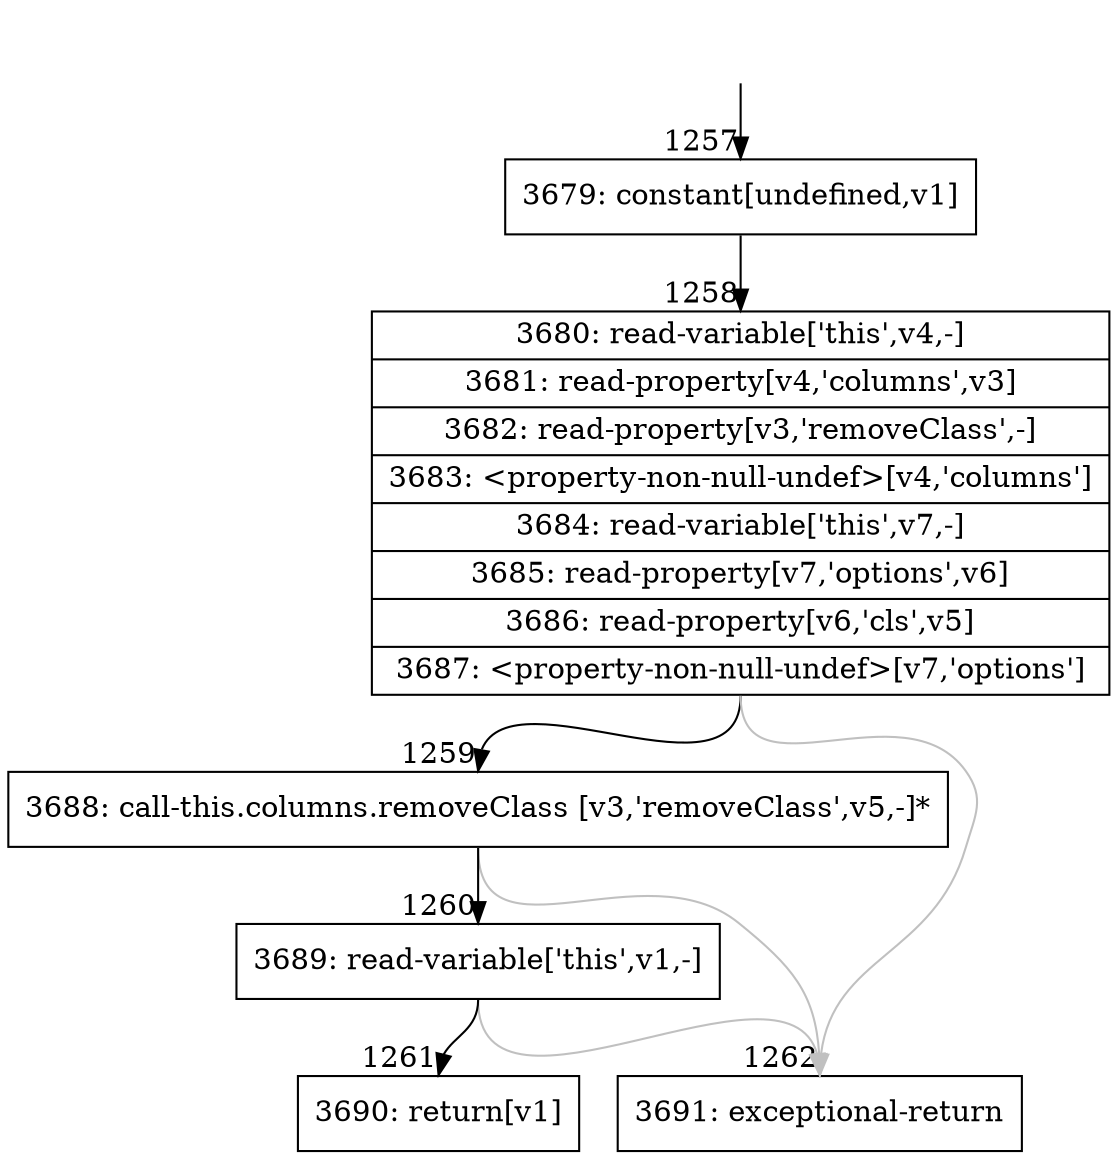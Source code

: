 digraph {
rankdir="TD"
BB_entry101[shape=none,label=""];
BB_entry101 -> BB1257 [tailport=s, headport=n, headlabel="    1257"]
BB1257 [shape=record label="{3679: constant[undefined,v1]}" ] 
BB1257 -> BB1258 [tailport=s, headport=n, headlabel="      1258"]
BB1258 [shape=record label="{3680: read-variable['this',v4,-]|3681: read-property[v4,'columns',v3]|3682: read-property[v3,'removeClass',-]|3683: \<property-non-null-undef\>[v4,'columns']|3684: read-variable['this',v7,-]|3685: read-property[v7,'options',v6]|3686: read-property[v6,'cls',v5]|3687: \<property-non-null-undef\>[v7,'options']}" ] 
BB1258 -> BB1259 [tailport=s, headport=n, headlabel="      1259"]
BB1258 -> BB1262 [tailport=s, headport=n, color=gray, headlabel="      1262"]
BB1259 [shape=record label="{3688: call-this.columns.removeClass [v3,'removeClass',v5,-]*}" ] 
BB1259 -> BB1260 [tailport=s, headport=n, headlabel="      1260"]
BB1259 -> BB1262 [tailport=s, headport=n, color=gray]
BB1260 [shape=record label="{3689: read-variable['this',v1,-]}" ] 
BB1260 -> BB1261 [tailport=s, headport=n, headlabel="      1261"]
BB1260 -> BB1262 [tailport=s, headport=n, color=gray]
BB1261 [shape=record label="{3690: return[v1]}" ] 
BB1262 [shape=record label="{3691: exceptional-return}" ] 
//#$~ 966
}
